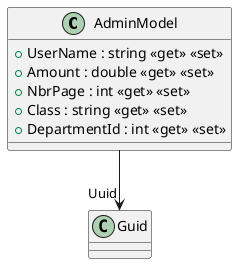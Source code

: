 @startuml
class AdminModel {
    + UserName : string <<get>> <<set>>
    + Amount : double <<get>> <<set>>
    + NbrPage : int <<get>> <<set>>
    + Class : string <<get>> <<set>>
    + DepartmentId : int <<get>> <<set>>
}
AdminModel --> "Uuid" Guid
@enduml
